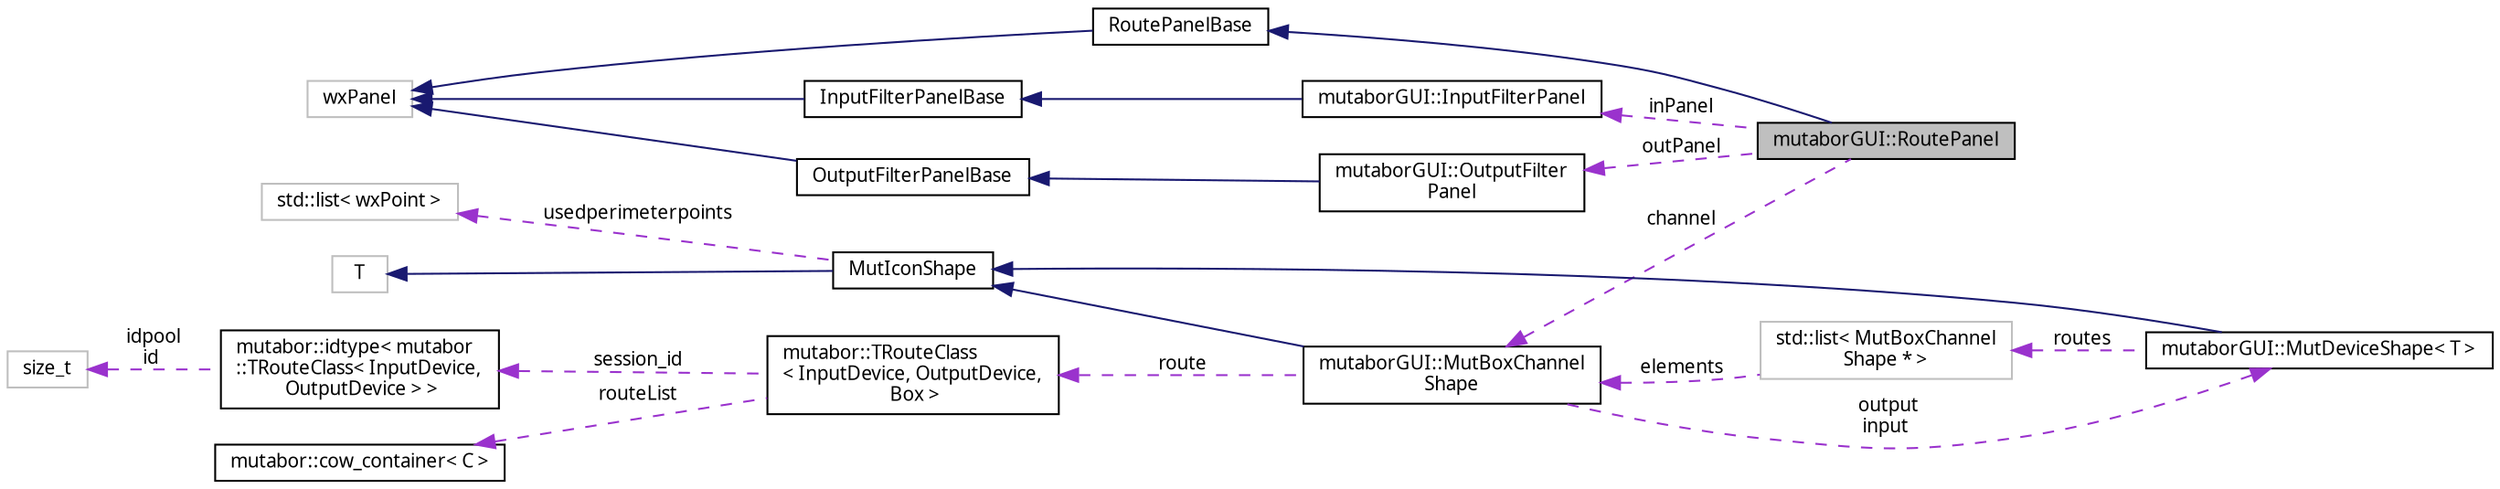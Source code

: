 digraph "mutaborGUI::RoutePanel"
{
  edge [fontname="Sans",fontsize="10",labelfontname="Sans",labelfontsize="10"];
  node [fontname="Sans",fontsize="10",shape=record];
  rankdir="LR";
  Node3 [label="mutaborGUI::RoutePanel",height=0.2,width=0.4,color="black", fillcolor="grey75", style="filled", fontcolor="black"];
  Node4 -> Node3 [dir="back",color="midnightblue",fontsize="10",style="solid",fontname="Sans"];
  Node4 [label="RoutePanelBase",height=0.2,width=0.4,color="black", fillcolor="white", style="filled",URL="$d1/df0/classRoutePanelBase.html"];
  Node5 -> Node4 [dir="back",color="midnightblue",fontsize="10",style="solid",fontname="Sans"];
  Node5 [label="wxPanel",height=0.2,width=0.4,color="grey75", fillcolor="white", style="filled"];
  Node6 -> Node3 [dir="back",color="darkorchid3",fontsize="10",style="dashed",label=" inPanel" ,fontname="Sans"];
  Node6 [label="mutaborGUI::InputFilterPanel",height=0.2,width=0.4,color="black", fillcolor="white", style="filled",URL="$d8/d51/classmutaborGUI_1_1InputFilterPanel.html"];
  Node7 -> Node6 [dir="back",color="midnightblue",fontsize="10",style="solid",fontname="Sans"];
  Node7 [label="InputFilterPanelBase",height=0.2,width=0.4,color="black", fillcolor="white", style="filled",URL="$db/d3c/classInputFilterPanelBase.html"];
  Node5 -> Node7 [dir="back",color="midnightblue",fontsize="10",style="solid",fontname="Sans"];
  Node8 -> Node3 [dir="back",color="darkorchid3",fontsize="10",style="dashed",label=" outPanel" ,fontname="Sans"];
  Node8 [label="mutaborGUI::OutputFilter\lPanel",height=0.2,width=0.4,color="black", fillcolor="white", style="filled",URL="$d2/d39/classmutaborGUI_1_1OutputFilterPanel.html"];
  Node9 -> Node8 [dir="back",color="midnightblue",fontsize="10",style="solid",fontname="Sans"];
  Node9 [label="OutputFilterPanelBase",height=0.2,width=0.4,color="black", fillcolor="white", style="filled",URL="$d6/dcb/classOutputFilterPanelBase.html"];
  Node5 -> Node9 [dir="back",color="midnightblue",fontsize="10",style="solid",fontname="Sans"];
  Node10 -> Node3 [dir="back",color="darkorchid3",fontsize="10",style="dashed",label=" channel" ,fontname="Sans"];
  Node10 [label="mutaborGUI::MutBoxChannel\lShape",height=0.2,width=0.4,color="black", fillcolor="white", style="filled",URL="$d8/d8e/classmutaborGUI_1_1MutBoxChannelShape.html"];
  Node11 -> Node10 [dir="back",color="midnightblue",fontsize="10",style="solid",fontname="Sans"];
  Node11 [label="MutIconShape",height=0.2,width=0.4,color="black", fillcolor="white", style="filled",URL="$d5/d12/classMutIconShapeClass.html",tooltip="An icon control with static text. "];
  Node12 -> Node11 [dir="back",color="midnightblue",fontsize="10",style="solid",fontname="Sans"];
  Node12 [label="T",height=0.2,width=0.4,color="grey75", fillcolor="white", style="filled"];
  Node13 -> Node11 [dir="back",color="darkorchid3",fontsize="10",style="dashed",label=" usedperimeterpoints" ,fontname="Sans"];
  Node13 [label="std::list\< wxPoint \>",height=0.2,width=0.4,color="grey75", fillcolor="white", style="filled"];
  Node14 -> Node10 [dir="back",color="darkorchid3",fontsize="10",style="dashed",label=" route" ,fontname="Sans"];
  Node14 [label="mutabor::TRouteClass\l\< InputDevice, OutputDevice,\l Box \>",height=0.2,width=0.4,color="black", fillcolor="white", style="filled",URL="$db/d05/classmutabor_1_1TRouteClass.html"];
  Node15 -> Node14 [dir="back",color="darkorchid3",fontsize="10",style="dashed",label=" routeList" ,fontname="Sans"];
  Node15 [label="mutabor::cow_container\< C \>",height=0.2,width=0.4,color="black", fillcolor="white", style="filled",URL="$df/d40/classmutabor_1_1cow__container.html"];
  Node16 -> Node14 [dir="back",color="darkorchid3",fontsize="10",style="dashed",label=" session_id" ,fontname="Sans"];
  Node16 [label="mutabor::idtype\< mutabor\l::TRouteClass\< InputDevice,\l OutputDevice \> \>",height=0.2,width=0.4,color="black", fillcolor="white", style="filled",URL="$d7/dce/classmutabor_1_1idtype.html"];
  Node17 -> Node16 [dir="back",color="darkorchid3",fontsize="10",style="dashed",label=" idpool\nid" ,fontname="Sans"];
  Node17 [label="size_t",height=0.2,width=0.4,color="grey75", fillcolor="white", style="filled"];
  Node18 -> Node10 [dir="back",color="darkorchid3",fontsize="10",style="dashed",label=" output\ninput" ,fontname="Sans"];
  Node18 [label="mutaborGUI::MutDeviceShape\< T \>",height=0.2,width=0.4,color="black", fillcolor="white", style="filled",URL="$d3/d4c/classmutaborGUI_1_1MutDeviceShape.html"];
  Node11 -> Node18 [dir="back",color="midnightblue",fontsize="10",style="solid",fontname="Sans"];
  Node19 -> Node18 [dir="back",color="darkorchid3",fontsize="10",style="dashed",label=" routes" ,fontname="Sans"];
  Node19 [label="std::list\< MutBoxChannel\lShape * \>",height=0.2,width=0.4,color="grey75", fillcolor="white", style="filled"];
  Node10 -> Node19 [dir="back",color="darkorchid3",fontsize="10",style="dashed",label=" elements" ,fontname="Sans"];
}
